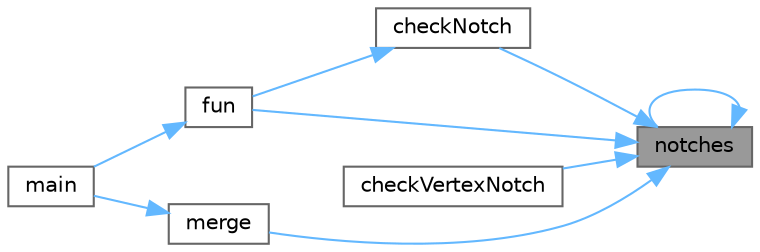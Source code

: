 digraph "notches"
{
 // LATEX_PDF_SIZE
  bgcolor="transparent";
  edge [fontname=Helvetica,fontsize=10,labelfontname=Helvetica,labelfontsize=10];
  node [fontname=Helvetica,fontsize=10,shape=box,height=0.2,width=0.4];
  rankdir="RL";
  Node1 [label="notches",height=0.2,width=0.4,color="gray40", fillcolor="grey60", style="filled", fontcolor="black",tooltip="checks if any vertex in the given polygon is a notch"];
  Node1 -> Node2 [dir="back",color="steelblue1",style="solid"];
  Node2 [label="checkNotch",height=0.2,width=0.4,color="grey40", fillcolor="white", style="filled",URL="$main2_8cpp.html#a1f07053540f7ee22fba3abcf8a147aca",tooltip="given an input polygon it returns a list of all the vertices which were a notch in the orignal polygo..."];
  Node2 -> Node3 [dir="back",color="steelblue1",style="solid"];
  Node3 [label="fun",height=0.2,width=0.4,color="grey40", fillcolor="white", style="filled",URL="$main2_8cpp.html#a0ce96b3796447f52aac4d63495f6ae77",tooltip="The algorithm for decomposition of the given polygon into convex polygons."];
  Node3 -> Node4 [dir="back",color="steelblue1",style="solid"];
  Node4 [label="main",height=0.2,width=0.4,color="grey40", fillcolor="white", style="filled",URL="$main2_8cpp.html#ae66f6b31b5ad750f1fe042a706a4e3d4",tooltip=" "];
  Node1 -> Node5 [dir="back",color="steelblue1",style="solid"];
  Node5 [label="checkVertexNotch",height=0.2,width=0.4,color="grey40", fillcolor="white", style="filled",URL="$main2_8cpp.html#a6981500e9d82995fd84809a998db9f9c",tooltip="checks if the given vertex is a notch in the given polygon"];
  Node1 -> Node3 [dir="back",color="steelblue1",style="solid"];
  Node1 -> Node6 [dir="back",color="steelblue1",style="solid"];
  Node6 [label="merge",height=0.2,width=0.4,color="grey40", fillcolor="white", style="filled",URL="$main2_8cpp.html#a0dc7b63de9df88a15a0a043e339e3963",tooltip="Every diagonal of the partition is checked whether it can be removed."];
  Node6 -> Node4 [dir="back",color="steelblue1",style="solid"];
  Node1 -> Node1 [dir="back",color="steelblue1",style="solid"];
}
